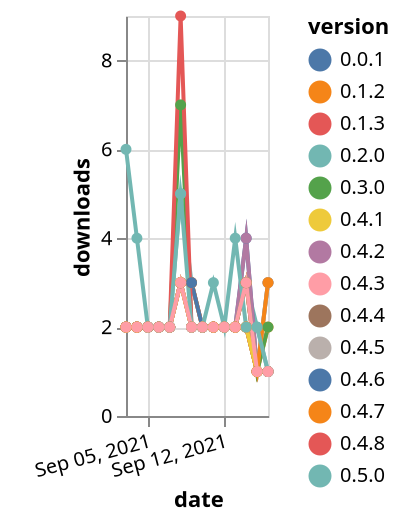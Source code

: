 {"$schema": "https://vega.github.io/schema/vega-lite/v5.json", "description": "A simple bar chart with embedded data.", "data": {"values": [{"date": "2021-09-03", "total": 1077, "delta": 2, "version": "0.4.6"}, {"date": "2021-09-04", "total": 1079, "delta": 2, "version": "0.4.6"}, {"date": "2021-09-05", "total": 1081, "delta": 2, "version": "0.4.6"}, {"date": "2021-09-06", "total": 1083, "delta": 2, "version": "0.4.6"}, {"date": "2021-09-07", "total": 1085, "delta": 2, "version": "0.4.6"}, {"date": "2021-09-08", "total": 1088, "delta": 3, "version": "0.4.6"}, {"date": "2021-09-09", "total": 1090, "delta": 2, "version": "0.4.6"}, {"date": "2021-09-10", "total": 1092, "delta": 2, "version": "0.4.6"}, {"date": "2021-09-11", "total": 1094, "delta": 2, "version": "0.4.6"}, {"date": "2021-09-12", "total": 1096, "delta": 2, "version": "0.4.6"}, {"date": "2021-09-13", "total": 1098, "delta": 2, "version": "0.4.6"}, {"date": "2021-09-14", "total": 1100, "delta": 2, "version": "0.4.6"}, {"date": "2021-09-15", "total": 1101, "delta": 1, "version": "0.4.6"}, {"date": "2021-09-16", "total": 1104, "delta": 3, "version": "0.4.6"}, {"date": "2021-09-03", "total": 2606, "delta": 2, "version": "0.2.0"}, {"date": "2021-09-04", "total": 2608, "delta": 2, "version": "0.2.0"}, {"date": "2021-09-05", "total": 2610, "delta": 2, "version": "0.2.0"}, {"date": "2021-09-06", "total": 2612, "delta": 2, "version": "0.2.0"}, {"date": "2021-09-07", "total": 2614, "delta": 2, "version": "0.2.0"}, {"date": "2021-09-08", "total": 2619, "delta": 5, "version": "0.2.0"}, {"date": "2021-09-09", "total": 2622, "delta": 3, "version": "0.2.0"}, {"date": "2021-09-10", "total": 2624, "delta": 2, "version": "0.2.0"}, {"date": "2021-09-11", "total": 2626, "delta": 2, "version": "0.2.0"}, {"date": "2021-09-12", "total": 2628, "delta": 2, "version": "0.2.0"}, {"date": "2021-09-13", "total": 2630, "delta": 2, "version": "0.2.0"}, {"date": "2021-09-14", "total": 2633, "delta": 3, "version": "0.2.0"}, {"date": "2021-09-15", "total": 2635, "delta": 2, "version": "0.2.0"}, {"date": "2021-09-16", "total": 2636, "delta": 1, "version": "0.2.0"}, {"date": "2021-09-03", "total": 2341, "delta": 2, "version": "0.1.3"}, {"date": "2021-09-04", "total": 2343, "delta": 2, "version": "0.1.3"}, {"date": "2021-09-05", "total": 2345, "delta": 2, "version": "0.1.3"}, {"date": "2021-09-06", "total": 2347, "delta": 2, "version": "0.1.3"}, {"date": "2021-09-07", "total": 2349, "delta": 2, "version": "0.1.3"}, {"date": "2021-09-08", "total": 2352, "delta": 3, "version": "0.1.3"}, {"date": "2021-09-09", "total": 2355, "delta": 3, "version": "0.1.3"}, {"date": "2021-09-10", "total": 2357, "delta": 2, "version": "0.1.3"}, {"date": "2021-09-11", "total": 2359, "delta": 2, "version": "0.1.3"}, {"date": "2021-09-12", "total": 2361, "delta": 2, "version": "0.1.3"}, {"date": "2021-09-13", "total": 2363, "delta": 2, "version": "0.1.3"}, {"date": "2021-09-14", "total": 2366, "delta": 3, "version": "0.1.3"}, {"date": "2021-09-15", "total": 2367, "delta": 1, "version": "0.1.3"}, {"date": "2021-09-16", "total": 2368, "delta": 1, "version": "0.1.3"}, {"date": "2021-09-03", "total": 2347, "delta": 2, "version": "0.1.2"}, {"date": "2021-09-04", "total": 2349, "delta": 2, "version": "0.1.2"}, {"date": "2021-09-05", "total": 2351, "delta": 2, "version": "0.1.2"}, {"date": "2021-09-06", "total": 2353, "delta": 2, "version": "0.1.2"}, {"date": "2021-09-07", "total": 2355, "delta": 2, "version": "0.1.2"}, {"date": "2021-09-08", "total": 2358, "delta": 3, "version": "0.1.2"}, {"date": "2021-09-09", "total": 2361, "delta": 3, "version": "0.1.2"}, {"date": "2021-09-10", "total": 2363, "delta": 2, "version": "0.1.2"}, {"date": "2021-09-11", "total": 2365, "delta": 2, "version": "0.1.2"}, {"date": "2021-09-12", "total": 2367, "delta": 2, "version": "0.1.2"}, {"date": "2021-09-13", "total": 2369, "delta": 2, "version": "0.1.2"}, {"date": "2021-09-14", "total": 2372, "delta": 3, "version": "0.1.2"}, {"date": "2021-09-15", "total": 2373, "delta": 1, "version": "0.1.2"}, {"date": "2021-09-16", "total": 2375, "delta": 2, "version": "0.1.2"}, {"date": "2021-09-03", "total": 2301, "delta": 2, "version": "0.0.1"}, {"date": "2021-09-04", "total": 2303, "delta": 2, "version": "0.0.1"}, {"date": "2021-09-05", "total": 2305, "delta": 2, "version": "0.0.1"}, {"date": "2021-09-06", "total": 2307, "delta": 2, "version": "0.0.1"}, {"date": "2021-09-07", "total": 2309, "delta": 2, "version": "0.0.1"}, {"date": "2021-09-08", "total": 2312, "delta": 3, "version": "0.0.1"}, {"date": "2021-09-09", "total": 2315, "delta": 3, "version": "0.0.1"}, {"date": "2021-09-10", "total": 2317, "delta": 2, "version": "0.0.1"}, {"date": "2021-09-11", "total": 2319, "delta": 2, "version": "0.0.1"}, {"date": "2021-09-12", "total": 2321, "delta": 2, "version": "0.0.1"}, {"date": "2021-09-13", "total": 2323, "delta": 2, "version": "0.0.1"}, {"date": "2021-09-14", "total": 2327, "delta": 4, "version": "0.0.1"}, {"date": "2021-09-15", "total": 2328, "delta": 1, "version": "0.0.1"}, {"date": "2021-09-16", "total": 2329, "delta": 1, "version": "0.0.1"}, {"date": "2021-09-03", "total": 1382, "delta": 2, "version": "0.4.4"}, {"date": "2021-09-04", "total": 1384, "delta": 2, "version": "0.4.4"}, {"date": "2021-09-05", "total": 1386, "delta": 2, "version": "0.4.4"}, {"date": "2021-09-06", "total": 1388, "delta": 2, "version": "0.4.4"}, {"date": "2021-09-07", "total": 1390, "delta": 2, "version": "0.4.4"}, {"date": "2021-09-08", "total": 1393, "delta": 3, "version": "0.4.4"}, {"date": "2021-09-09", "total": 1395, "delta": 2, "version": "0.4.4"}, {"date": "2021-09-10", "total": 1397, "delta": 2, "version": "0.4.4"}, {"date": "2021-09-11", "total": 1399, "delta": 2, "version": "0.4.4"}, {"date": "2021-09-12", "total": 1401, "delta": 2, "version": "0.4.4"}, {"date": "2021-09-13", "total": 1403, "delta": 2, "version": "0.4.4"}, {"date": "2021-09-14", "total": 1405, "delta": 2, "version": "0.4.4"}, {"date": "2021-09-15", "total": 1406, "delta": 1, "version": "0.4.4"}, {"date": "2021-09-16", "total": 1407, "delta": 1, "version": "0.4.4"}, {"date": "2021-09-03", "total": 1267, "delta": 2, "version": "0.4.5"}, {"date": "2021-09-04", "total": 1269, "delta": 2, "version": "0.4.5"}, {"date": "2021-09-05", "total": 1271, "delta": 2, "version": "0.4.5"}, {"date": "2021-09-06", "total": 1273, "delta": 2, "version": "0.4.5"}, {"date": "2021-09-07", "total": 1275, "delta": 2, "version": "0.4.5"}, {"date": "2021-09-08", "total": 1278, "delta": 3, "version": "0.4.5"}, {"date": "2021-09-09", "total": 1280, "delta": 2, "version": "0.4.5"}, {"date": "2021-09-10", "total": 1282, "delta": 2, "version": "0.4.5"}, {"date": "2021-09-11", "total": 1284, "delta": 2, "version": "0.4.5"}, {"date": "2021-09-12", "total": 1286, "delta": 2, "version": "0.4.5"}, {"date": "2021-09-13", "total": 1288, "delta": 2, "version": "0.4.5"}, {"date": "2021-09-14", "total": 1290, "delta": 2, "version": "0.4.5"}, {"date": "2021-09-15", "total": 1291, "delta": 1, "version": "0.4.5"}, {"date": "2021-09-16", "total": 1294, "delta": 3, "version": "0.4.5"}, {"date": "2021-09-03", "total": 1607, "delta": 2, "version": "0.4.2"}, {"date": "2021-09-04", "total": 1609, "delta": 2, "version": "0.4.2"}, {"date": "2021-09-05", "total": 1611, "delta": 2, "version": "0.4.2"}, {"date": "2021-09-06", "total": 1613, "delta": 2, "version": "0.4.2"}, {"date": "2021-09-07", "total": 1615, "delta": 2, "version": "0.4.2"}, {"date": "2021-09-08", "total": 1618, "delta": 3, "version": "0.4.2"}, {"date": "2021-09-09", "total": 1620, "delta": 2, "version": "0.4.2"}, {"date": "2021-09-10", "total": 1622, "delta": 2, "version": "0.4.2"}, {"date": "2021-09-11", "total": 1624, "delta": 2, "version": "0.4.2"}, {"date": "2021-09-12", "total": 1626, "delta": 2, "version": "0.4.2"}, {"date": "2021-09-13", "total": 1628, "delta": 2, "version": "0.4.2"}, {"date": "2021-09-14", "total": 1632, "delta": 4, "version": "0.4.2"}, {"date": "2021-09-15", "total": 1633, "delta": 1, "version": "0.4.2"}, {"date": "2021-09-16", "total": 1634, "delta": 1, "version": "0.4.2"}, {"date": "2021-09-03", "total": 2614, "delta": 2, "version": "0.3.0"}, {"date": "2021-09-04", "total": 2616, "delta": 2, "version": "0.3.0"}, {"date": "2021-09-05", "total": 2618, "delta": 2, "version": "0.3.0"}, {"date": "2021-09-06", "total": 2620, "delta": 2, "version": "0.3.0"}, {"date": "2021-09-07", "total": 2622, "delta": 2, "version": "0.3.0"}, {"date": "2021-09-08", "total": 2629, "delta": 7, "version": "0.3.0"}, {"date": "2021-09-09", "total": 2631, "delta": 2, "version": "0.3.0"}, {"date": "2021-09-10", "total": 2633, "delta": 2, "version": "0.3.0"}, {"date": "2021-09-11", "total": 2635, "delta": 2, "version": "0.3.0"}, {"date": "2021-09-12", "total": 2637, "delta": 2, "version": "0.3.0"}, {"date": "2021-09-13", "total": 2639, "delta": 2, "version": "0.3.0"}, {"date": "2021-09-14", "total": 2642, "delta": 3, "version": "0.3.0"}, {"date": "2021-09-15", "total": 2643, "delta": 1, "version": "0.3.0"}, {"date": "2021-09-16", "total": 2645, "delta": 2, "version": "0.3.0"}, {"date": "2021-09-03", "total": 1359, "delta": 2, "version": "0.4.8"}, {"date": "2021-09-04", "total": 1361, "delta": 2, "version": "0.4.8"}, {"date": "2021-09-05", "total": 1363, "delta": 2, "version": "0.4.8"}, {"date": "2021-09-06", "total": 1365, "delta": 2, "version": "0.4.8"}, {"date": "2021-09-07", "total": 1367, "delta": 2, "version": "0.4.8"}, {"date": "2021-09-08", "total": 1376, "delta": 9, "version": "0.4.8"}, {"date": "2021-09-09", "total": 1378, "delta": 2, "version": "0.4.8"}, {"date": "2021-09-10", "total": 1380, "delta": 2, "version": "0.4.8"}, {"date": "2021-09-11", "total": 1382, "delta": 2, "version": "0.4.8"}, {"date": "2021-09-12", "total": 1384, "delta": 2, "version": "0.4.8"}, {"date": "2021-09-13", "total": 1386, "delta": 2, "version": "0.4.8"}, {"date": "2021-09-14", "total": 1388, "delta": 2, "version": "0.4.8"}, {"date": "2021-09-15", "total": 1389, "delta": 1, "version": "0.4.8"}, {"date": "2021-09-16", "total": 1390, "delta": 1, "version": "0.4.8"}, {"date": "2021-09-03", "total": 1075, "delta": 2, "version": "0.4.7"}, {"date": "2021-09-04", "total": 1077, "delta": 2, "version": "0.4.7"}, {"date": "2021-09-05", "total": 1079, "delta": 2, "version": "0.4.7"}, {"date": "2021-09-06", "total": 1081, "delta": 2, "version": "0.4.7"}, {"date": "2021-09-07", "total": 1083, "delta": 2, "version": "0.4.7"}, {"date": "2021-09-08", "total": 1086, "delta": 3, "version": "0.4.7"}, {"date": "2021-09-09", "total": 1088, "delta": 2, "version": "0.4.7"}, {"date": "2021-09-10", "total": 1090, "delta": 2, "version": "0.4.7"}, {"date": "2021-09-11", "total": 1092, "delta": 2, "version": "0.4.7"}, {"date": "2021-09-12", "total": 1094, "delta": 2, "version": "0.4.7"}, {"date": "2021-09-13", "total": 1096, "delta": 2, "version": "0.4.7"}, {"date": "2021-09-14", "total": 1098, "delta": 2, "version": "0.4.7"}, {"date": "2021-09-15", "total": 1099, "delta": 1, "version": "0.4.7"}, {"date": "2021-09-16", "total": 1102, "delta": 3, "version": "0.4.7"}, {"date": "2021-09-03", "total": 1697, "delta": 2, "version": "0.4.1"}, {"date": "2021-09-04", "total": 1699, "delta": 2, "version": "0.4.1"}, {"date": "2021-09-05", "total": 1701, "delta": 2, "version": "0.4.1"}, {"date": "2021-09-06", "total": 1703, "delta": 2, "version": "0.4.1"}, {"date": "2021-09-07", "total": 1705, "delta": 2, "version": "0.4.1"}, {"date": "2021-09-08", "total": 1708, "delta": 3, "version": "0.4.1"}, {"date": "2021-09-09", "total": 1710, "delta": 2, "version": "0.4.1"}, {"date": "2021-09-10", "total": 1712, "delta": 2, "version": "0.4.1"}, {"date": "2021-09-11", "total": 1714, "delta": 2, "version": "0.4.1"}, {"date": "2021-09-12", "total": 1716, "delta": 2, "version": "0.4.1"}, {"date": "2021-09-13", "total": 1718, "delta": 2, "version": "0.4.1"}, {"date": "2021-09-14", "total": 1720, "delta": 2, "version": "0.4.1"}, {"date": "2021-09-15", "total": 1721, "delta": 1, "version": "0.4.1"}, {"date": "2021-09-16", "total": 1722, "delta": 1, "version": "0.4.1"}, {"date": "2021-09-03", "total": 282, "delta": 6, "version": "0.5.0"}, {"date": "2021-09-04", "total": 286, "delta": 4, "version": "0.5.0"}, {"date": "2021-09-05", "total": 288, "delta": 2, "version": "0.5.0"}, {"date": "2021-09-06", "total": 290, "delta": 2, "version": "0.5.0"}, {"date": "2021-09-07", "total": 292, "delta": 2, "version": "0.5.0"}, {"date": "2021-09-08", "total": 297, "delta": 5, "version": "0.5.0"}, {"date": "2021-09-09", "total": 299, "delta": 2, "version": "0.5.0"}, {"date": "2021-09-10", "total": 301, "delta": 2, "version": "0.5.0"}, {"date": "2021-09-11", "total": 304, "delta": 3, "version": "0.5.0"}, {"date": "2021-09-12", "total": 306, "delta": 2, "version": "0.5.0"}, {"date": "2021-09-13", "total": 310, "delta": 4, "version": "0.5.0"}, {"date": "2021-09-14", "total": 312, "delta": 2, "version": "0.5.0"}, {"date": "2021-09-15", "total": 314, "delta": 2, "version": "0.5.0"}, {"date": "2021-09-16", "total": 315, "delta": 1, "version": "0.5.0"}, {"date": "2021-09-03", "total": 1483, "delta": 2, "version": "0.4.3"}, {"date": "2021-09-04", "total": 1485, "delta": 2, "version": "0.4.3"}, {"date": "2021-09-05", "total": 1487, "delta": 2, "version": "0.4.3"}, {"date": "2021-09-06", "total": 1489, "delta": 2, "version": "0.4.3"}, {"date": "2021-09-07", "total": 1491, "delta": 2, "version": "0.4.3"}, {"date": "2021-09-08", "total": 1494, "delta": 3, "version": "0.4.3"}, {"date": "2021-09-09", "total": 1496, "delta": 2, "version": "0.4.3"}, {"date": "2021-09-10", "total": 1498, "delta": 2, "version": "0.4.3"}, {"date": "2021-09-11", "total": 1500, "delta": 2, "version": "0.4.3"}, {"date": "2021-09-12", "total": 1502, "delta": 2, "version": "0.4.3"}, {"date": "2021-09-13", "total": 1504, "delta": 2, "version": "0.4.3"}, {"date": "2021-09-14", "total": 1507, "delta": 3, "version": "0.4.3"}, {"date": "2021-09-15", "total": 1508, "delta": 1, "version": "0.4.3"}, {"date": "2021-09-16", "total": 1509, "delta": 1, "version": "0.4.3"}]}, "width": "container", "mark": {"type": "line", "point": {"filled": true}}, "encoding": {"x": {"field": "date", "type": "temporal", "timeUnit": "yearmonthdate", "title": "date", "axis": {"labelAngle": -15}}, "y": {"field": "delta", "type": "quantitative", "title": "downloads"}, "color": {"field": "version", "type": "nominal"}, "tooltip": {"field": "delta"}}}